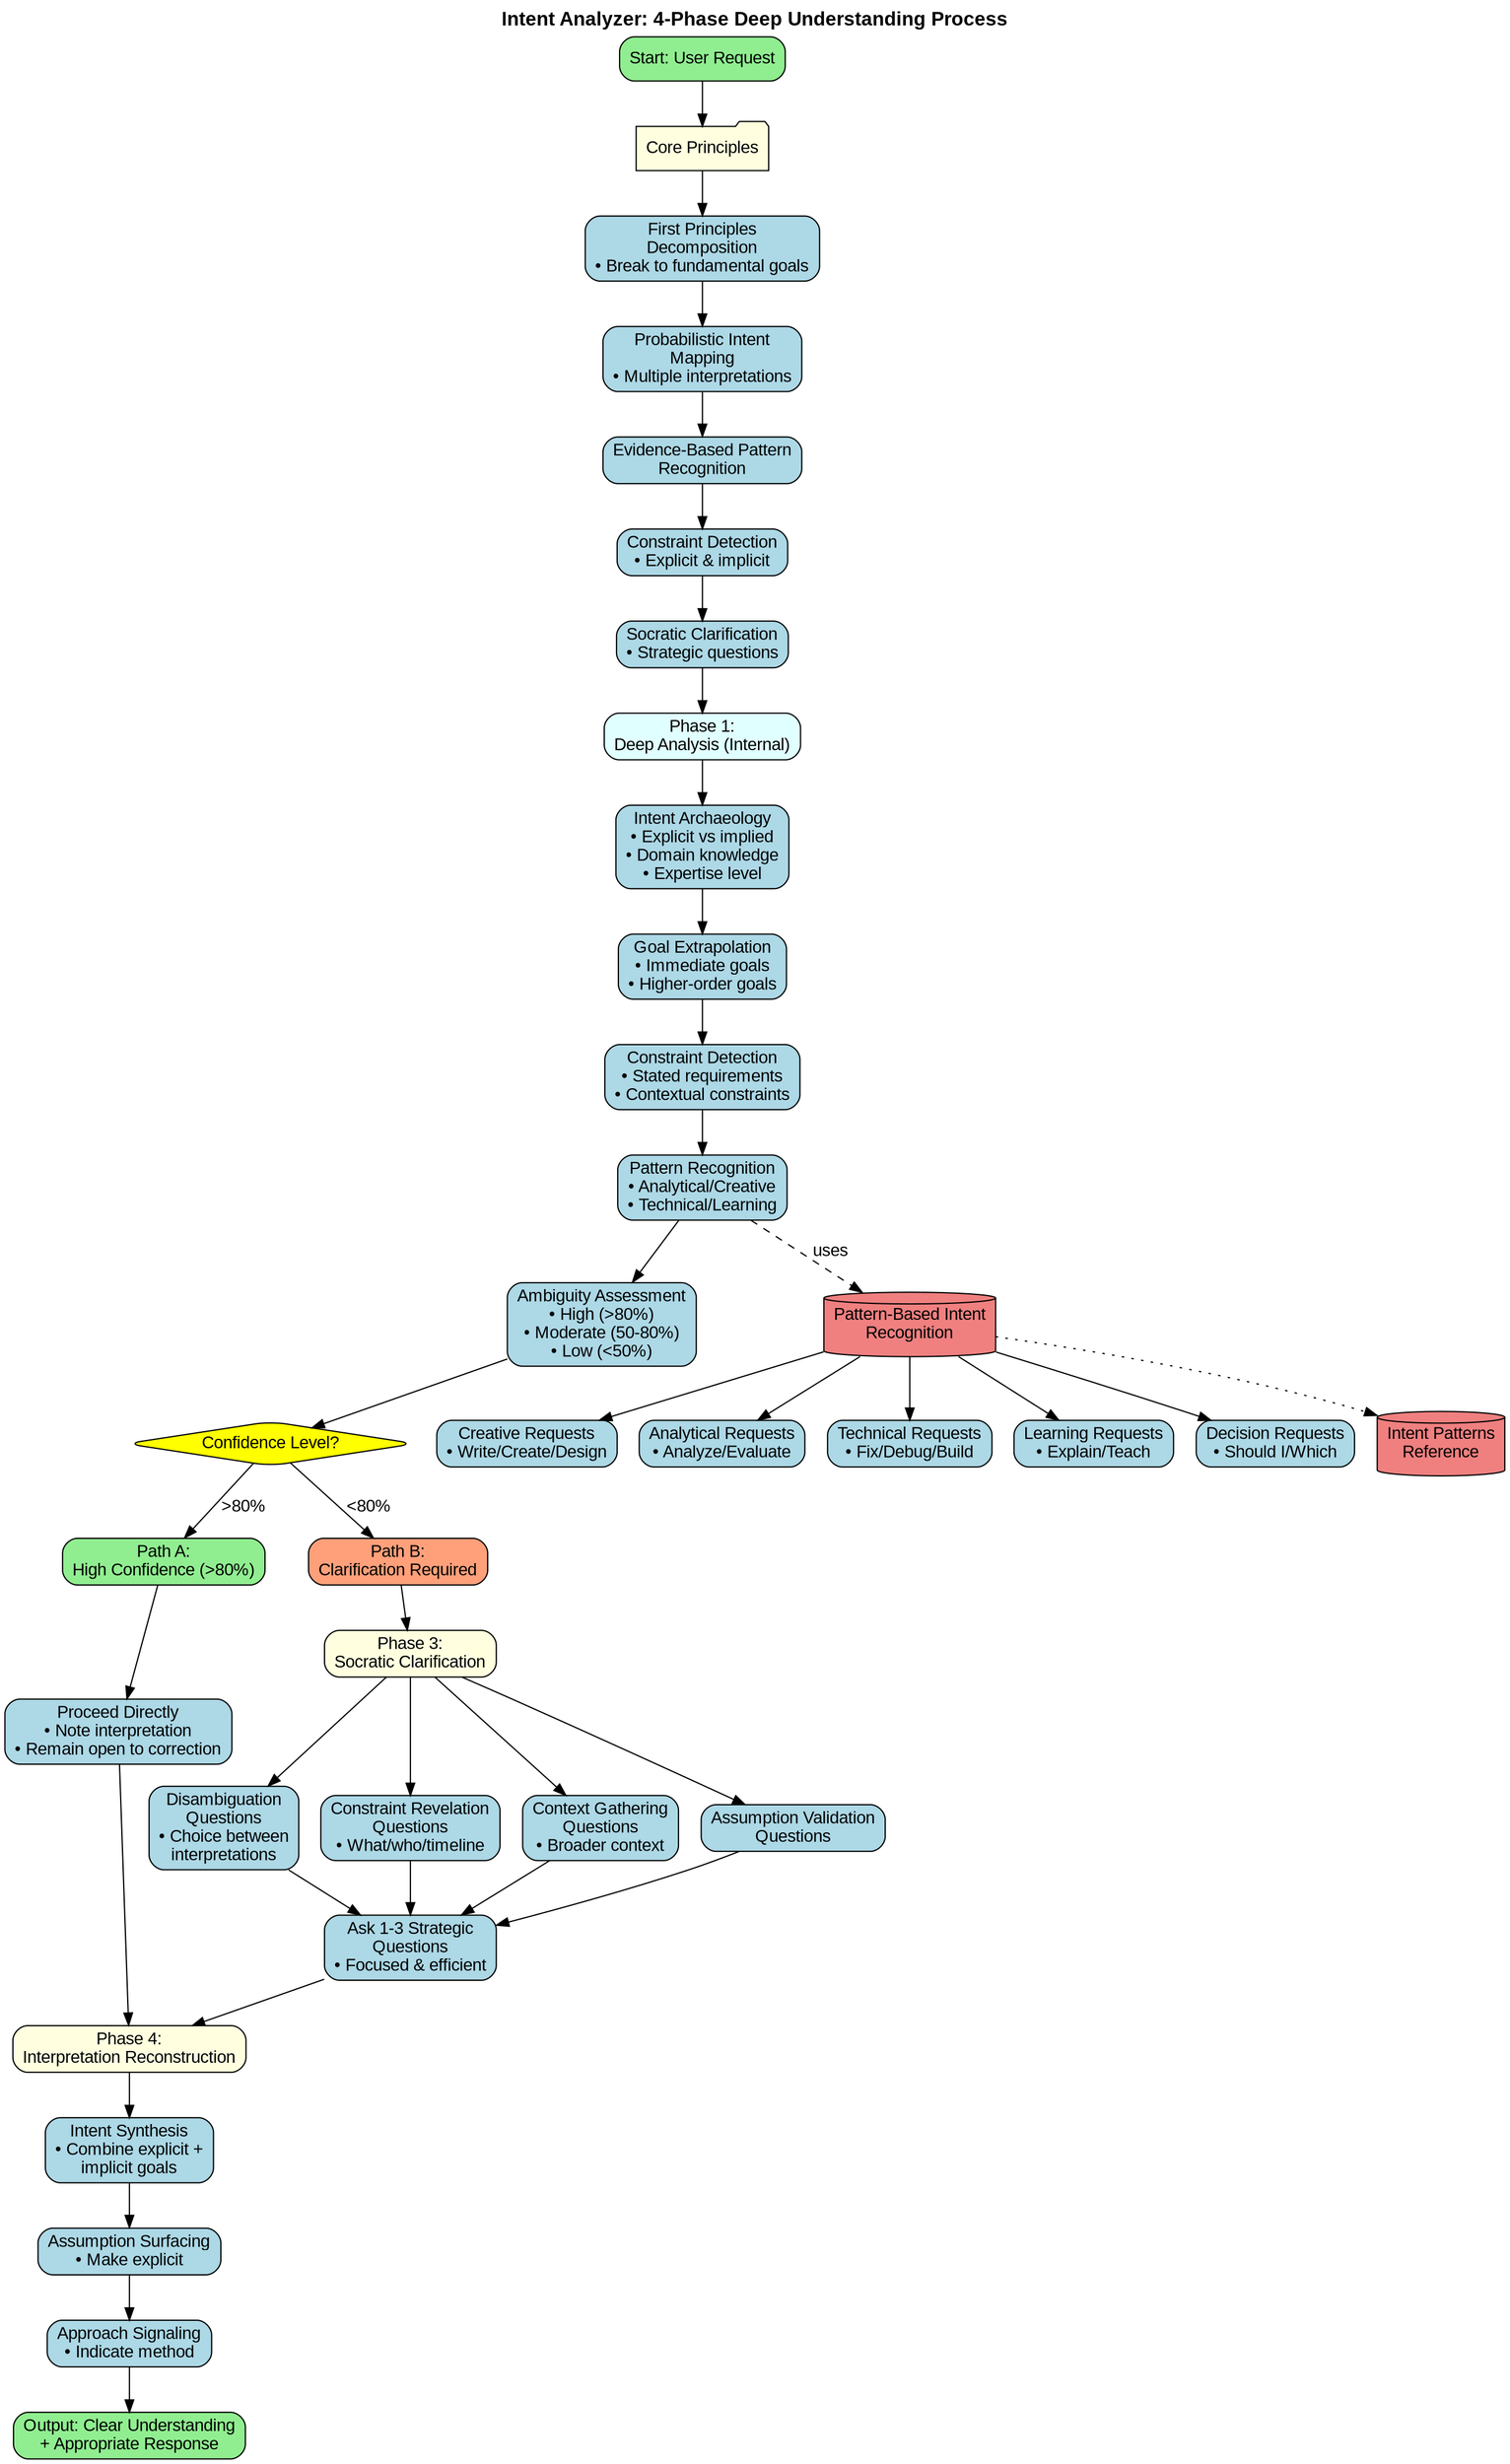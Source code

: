 digraph IntentAnalyzer {
    rankdir=TB;
    node [shape=box, style="rounded,filled", fillcolor=lightblue, fontname="Arial"];
    edge [fontname="Arial"];

    start [label="Start: User Request", fillcolor=lightgreen];

    // Core Principles
    principles [label="Core Principles", fillcolor=lightyellow, shape=folder];
    p1 [label="First Principles\nDecomposition\n• Break to fundamental goals"];
    p2 [label="Probabilistic Intent\nMapping\n• Multiple interpretations"];
    p3 [label="Evidence-Based Pattern\nRecognition"];
    p4 [label="Constraint Detection\n• Explicit & implicit"];
    p5 [label="Socratic Clarification\n• Strategic questions"];

    // Phase 1: Deep Analysis
    phase1 [label="Phase 1:\nDeep Analysis (Internal)", fillcolor=lightcyan];
    pa_archaeology [label="Intent Archaeology\n• Explicit vs implied\n• Domain knowledge\n• Expertise level"];
    pa_extrapolate [label="Goal Extrapolation\n• Immediate goals\n• Higher-order goals"];
    pa_constraints [label="Constraint Detection\n• Stated requirements\n• Contextual constraints"];
    pa_pattern [label="Pattern Recognition\n• Analytical/Creative\n• Technical/Learning"];
    pa_ambiguity [label="Ambiguity Assessment\n• High (>80%)\n• Moderate (50-80%)\n• Low (<50%)"];

    // Decision Point
    decision [label="Confidence Level?", shape=diamond, fillcolor=yellow];

    // Path A: High Confidence
    pathA [label="Path A:\nHigh Confidence (>80%)", fillcolor=lightgreen];
    pa_proceed [label="Proceed Directly\n• Note interpretation\n• Remain open to correction"];

    // Path B: Clarification Required
    pathB [label="Path B:\nClarification Required", fillcolor=lightsalmon];
    pb_disambig [label="Disambiguation\nQuestions\n• Choice between\ninterpretations"];
    pb_constraint [label="Constraint Revelation\nQuestions\n• What/who/timeline"];
    pb_context [label="Context Gathering\nQuestions\n• Broader context"];
    pb_assumption [label="Assumption Validation\nQuestions"];

    // Phase 3: Socratic Clarification
    phase3 [label="Phase 3:\nSocratic Clarification", fillcolor=lightyellow];
    p3_questions [label="Ask 1-3 Strategic\nQuestions\n• Focused & efficient"];

    // Phase 4: Reconstruction
    phase4 [label="Phase 4:\nInterpretation Reconstruction", fillcolor=lightyellow];
    pr_synthesize [label="Intent Synthesis\n• Combine explicit +\nimplicit goals"];
    pr_surface [label="Assumption Surfacing\n• Make explicit"];
    pr_signal [label="Approach Signaling\n• Indicate method"];

    // Pattern Recognition
    patterns [label="Pattern-Based Intent\nRecognition", shape=cylinder, fillcolor=lightcoral];
    pt_creative [label="Creative Requests\n• Write/Create/Design"];
    pt_analytical [label="Analytical Requests\n• Analyze/Evaluate"];
    pt_technical [label="Technical Requests\n• Fix/Debug/Build"];
    pt_learning [label="Learning Requests\n• Explain/Teach"];
    pt_decision [label="Decision Requests\n• Should I/Which"];

    output [label="Output: Clear Understanding\n+ Appropriate Response", fillcolor=lightgreen];

    // Flow
    start -> principles;
    principles -> p1 -> p2 -> p3 -> p4 -> p5;
    p5 -> phase1;

    phase1 -> pa_archaeology -> pa_extrapolate -> pa_constraints;
    pa_constraints -> pa_pattern -> pa_ambiguity;
    pa_ambiguity -> decision;

    decision -> pathA [label=">80%"];
    decision -> pathB [label="<80%"];

    pathA -> pa_proceed -> phase4;

    pathB -> phase3;
    phase3 -> pb_disambig;
    phase3 -> pb_constraint;
    phase3 -> pb_context;
    phase3 -> pb_assumption;

    pb_disambig -> p3_questions;
    pb_constraint -> p3_questions;
    pb_context -> p3_questions;
    pb_assumption -> p3_questions;

    p3_questions -> phase4;

    phase4 -> pr_synthesize -> pr_surface -> pr_signal;
    pr_signal -> output;

    // Pattern references
    pa_pattern -> patterns [style=dashed, label="uses"];
    patterns -> pt_creative;
    patterns -> pt_analytical;
    patterns -> pt_technical;
    patterns -> pt_learning;
    patterns -> pt_decision;

    // Reference file
    ref [label="Intent Patterns\nReference", shape=cylinder, fillcolor=lightcoral];
    patterns -> ref [style=dotted];

    // Labels
    labelloc="t";
    label="Intent Analyzer: 4-Phase Deep Understanding Process";
    fontsize=16;
    fontname="Arial Bold";
}
